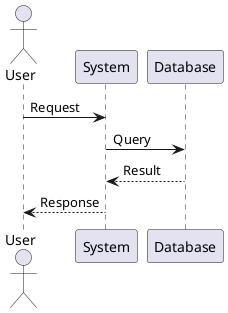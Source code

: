 @startuml
actor User
User -> System : Request
System -> Database : Query
Database --> System : Result
System --> User : Response
@enduml
